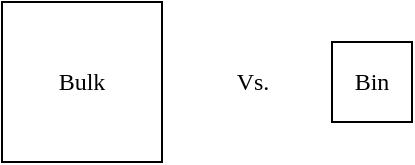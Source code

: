 <mxfile version="13.7.7" type="device"><diagram id="Rw6PhIL43bgVpIje6Q3R" name="Page-1"><mxGraphModel dx="1182" dy="619" grid="1" gridSize="10" guides="1" tooltips="1" connect="1" arrows="1" fold="1" page="1" pageScale="1" pageWidth="850" pageHeight="1100" math="0" shadow="0"><root><mxCell id="0"/><mxCell id="1" parent="0"/><mxCell id="NCPBk2Qc914nLR5_nmhg-1" value="&lt;font face=&quot;Times New Roman&quot;&gt;Bulk&lt;/font&gt;" style="whiteSpace=wrap;html=1;aspect=fixed;" vertex="1" parent="1"><mxGeometry x="220" y="240" width="80" height="80" as="geometry"/></mxCell><mxCell id="NCPBk2Qc914nLR5_nmhg-3" value="&lt;font face=&quot;Times New Roman&quot;&gt;Bin&lt;/font&gt;" style="whiteSpace=wrap;html=1;aspect=fixed;" vertex="1" parent="1"><mxGeometry x="385" y="260" width="40" height="40" as="geometry"/></mxCell><mxCell id="NCPBk2Qc914nLR5_nmhg-4" value="&lt;font face=&quot;Times New Roman&quot;&gt;Vs.&lt;/font&gt;" style="text;html=1;align=center;verticalAlign=middle;resizable=0;points=[];autosize=1;" vertex="1" parent="1"><mxGeometry x="330" y="270" width="30" height="20" as="geometry"/></mxCell></root></mxGraphModel></diagram></mxfile>